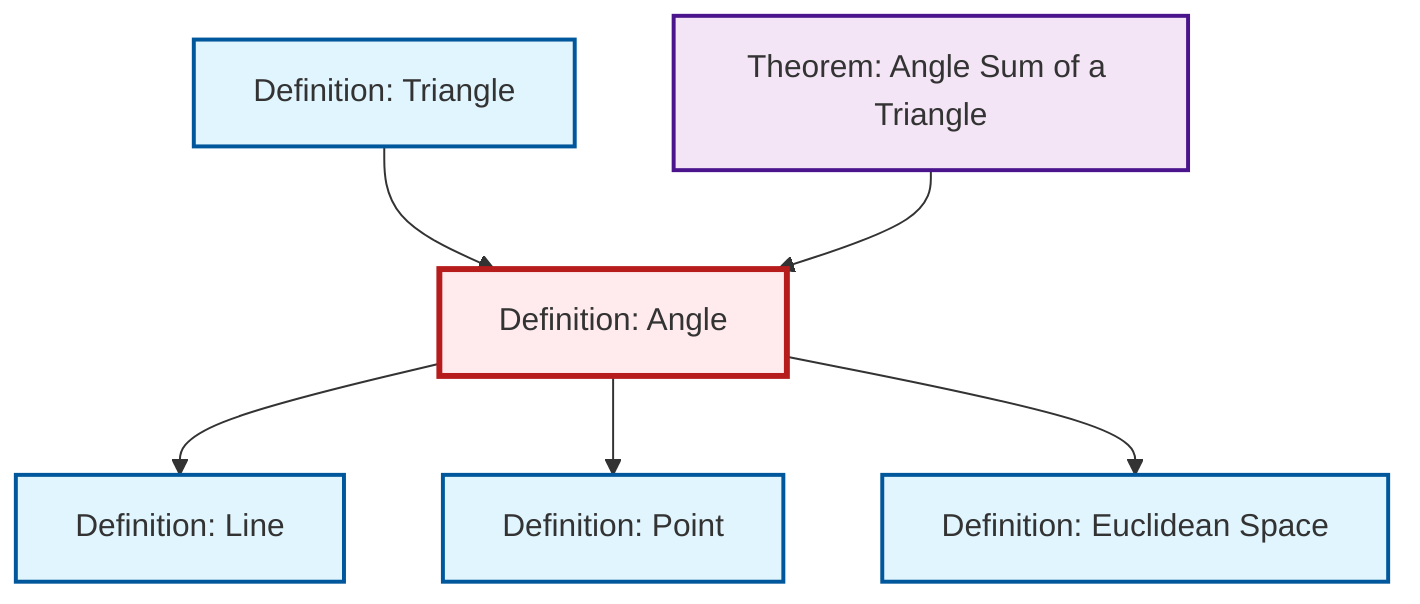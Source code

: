 graph TD
    classDef definition fill:#e1f5fe,stroke:#01579b,stroke-width:2px
    classDef theorem fill:#f3e5f5,stroke:#4a148c,stroke-width:2px
    classDef axiom fill:#fff3e0,stroke:#e65100,stroke-width:2px
    classDef example fill:#e8f5e9,stroke:#1b5e20,stroke-width:2px
    classDef current fill:#ffebee,stroke:#b71c1c,stroke-width:3px
    def-angle["Definition: Angle"]:::definition
    thm-angle-sum-triangle["Theorem: Angle Sum of a Triangle"]:::theorem
    def-line["Definition: Line"]:::definition
    def-point["Definition: Point"]:::definition
    def-triangle["Definition: Triangle"]:::definition
    def-euclidean-space["Definition: Euclidean Space"]:::definition
    def-triangle --> def-angle
    def-angle --> def-line
    def-angle --> def-point
    thm-angle-sum-triangle --> def-angle
    def-angle --> def-euclidean-space
    class def-angle current